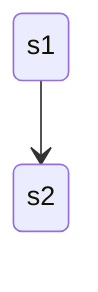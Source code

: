 %% SYNTAX TEST "source.mermaid" "state diagram v2 test"

stateDiagram-v2
%% <--------------- keyword.control.mermaid
  s1
%%^^ variable
  s1 --> s2
%%^^ variable
%%   ^^^ keyword.control.mermaid
%%       ^^ variable